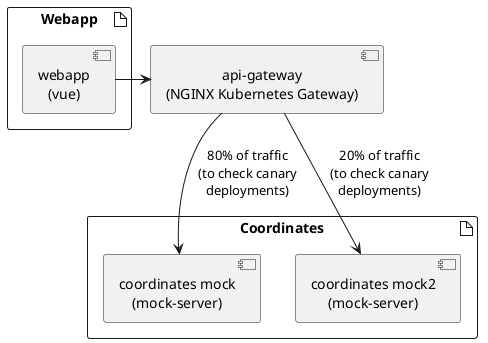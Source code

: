 @startuml
skinparam defaultTextAlignment center

' ---

artifact Webapp {
    [webapp\n(vue)] as webapp
}

' [mobileapp] as mobileapp

[api-gateway\n(NGINX Kubernetes Gateway)] as apigateway

artifact Coordinates {
    ' [coordinates\n(kotlin+quarkus)] as coordinates
    ' [coordinates reporter] as coordinatesreporter
    [coordinates mock\n(mock-server)] as coordinatesmock
    [coordinates mock2\n(mock-server)] as coordinatesmock2
    ' database "database\n(PostgreSQL)" as database {
        
    ' }
}

' artifact Monitoring {
    ' [prometheus] as prometheus
    ' [grafana] as grafana
' }

' queue [events\n(kafka)] as events{
    ' 
' }

' ---

webapp -right-> apigateway

' apigateway --> coordinatesreporter
apigateway --> coordinatesmock : 80% of traffic\n(to check canary\ndeployments)
apigateway --> coordinatesmock2 : 20% of traffic\n(to check canary\ndeployments)
' apigateway --> coordinates : 80% of traffic

' coordinates --> database
' coordinates -left-> events

' mobileapp --> apigateway 

' coordinatesreporter -left-> events

@enduml